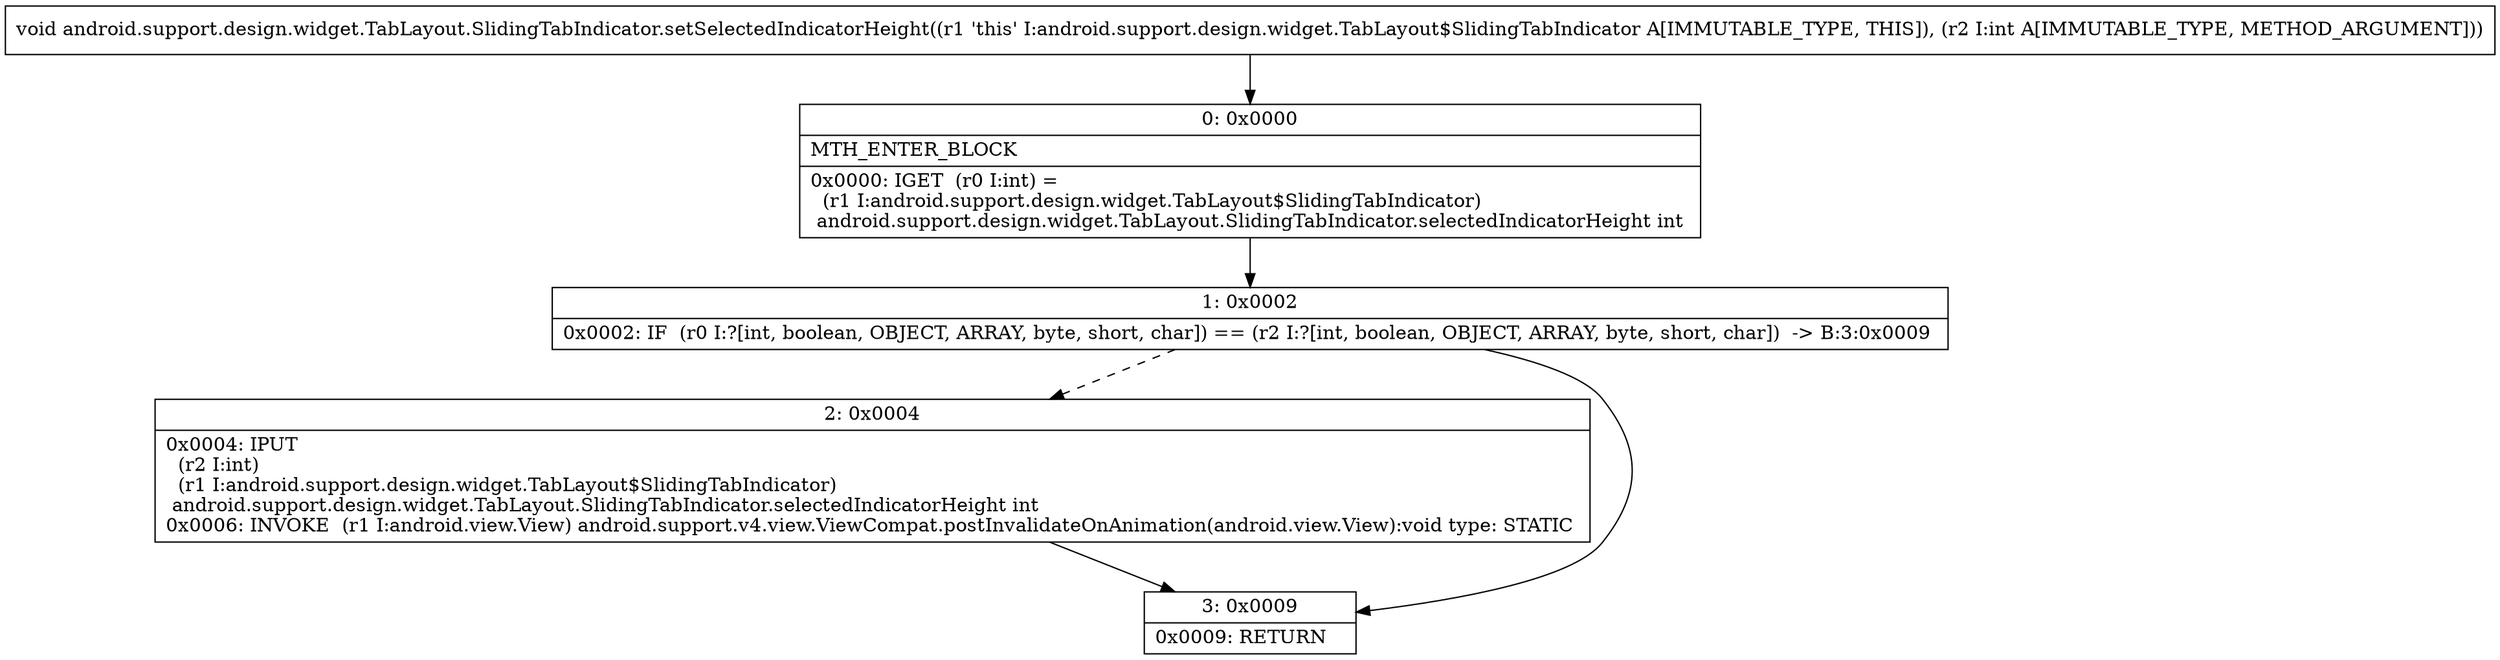 digraph "CFG forandroid.support.design.widget.TabLayout.SlidingTabIndicator.setSelectedIndicatorHeight(I)V" {
Node_0 [shape=record,label="{0\:\ 0x0000|MTH_ENTER_BLOCK\l|0x0000: IGET  (r0 I:int) = \l  (r1 I:android.support.design.widget.TabLayout$SlidingTabIndicator)\l android.support.design.widget.TabLayout.SlidingTabIndicator.selectedIndicatorHeight int \l}"];
Node_1 [shape=record,label="{1\:\ 0x0002|0x0002: IF  (r0 I:?[int, boolean, OBJECT, ARRAY, byte, short, char]) == (r2 I:?[int, boolean, OBJECT, ARRAY, byte, short, char])  \-\> B:3:0x0009 \l}"];
Node_2 [shape=record,label="{2\:\ 0x0004|0x0004: IPUT  \l  (r2 I:int)\l  (r1 I:android.support.design.widget.TabLayout$SlidingTabIndicator)\l android.support.design.widget.TabLayout.SlidingTabIndicator.selectedIndicatorHeight int \l0x0006: INVOKE  (r1 I:android.view.View) android.support.v4.view.ViewCompat.postInvalidateOnAnimation(android.view.View):void type: STATIC \l}"];
Node_3 [shape=record,label="{3\:\ 0x0009|0x0009: RETURN   \l}"];
MethodNode[shape=record,label="{void android.support.design.widget.TabLayout.SlidingTabIndicator.setSelectedIndicatorHeight((r1 'this' I:android.support.design.widget.TabLayout$SlidingTabIndicator A[IMMUTABLE_TYPE, THIS]), (r2 I:int A[IMMUTABLE_TYPE, METHOD_ARGUMENT])) }"];
MethodNode -> Node_0;
Node_0 -> Node_1;
Node_1 -> Node_2[style=dashed];
Node_1 -> Node_3;
Node_2 -> Node_3;
}

